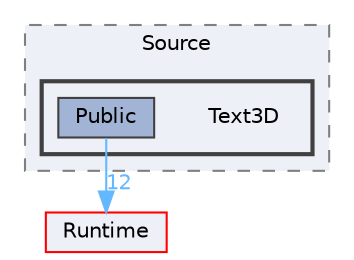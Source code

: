 digraph "Text3D"
{
 // INTERACTIVE_SVG=YES
 // LATEX_PDF_SIZE
  bgcolor="transparent";
  edge [fontname=Helvetica,fontsize=10,labelfontname=Helvetica,labelfontsize=10];
  node [fontname=Helvetica,fontsize=10,shape=box,height=0.2,width=0.4];
  compound=true
  subgraph clusterdir_211bae6ed2ad633b210198f930192775 {
    graph [ bgcolor="#edf0f7", pencolor="grey50", label="Source", fontname=Helvetica,fontsize=10 style="filled,dashed", URL="dir_211bae6ed2ad633b210198f930192775.html",tooltip=""]
  subgraph clusterdir_28dd420329be2774dcd27626981df33e {
    graph [ bgcolor="#edf0f7", pencolor="grey25", label="", fontname=Helvetica,fontsize=10 style="filled,bold", URL="dir_28dd420329be2774dcd27626981df33e.html",tooltip=""]
    dir_28dd420329be2774dcd27626981df33e [shape=plaintext, label="Text3D"];
  dir_1d3fc90b52e3a28a1083d1de47afcea9 [label="Public", fillcolor="#a2b4d6", color="grey25", style="filled", URL="dir_1d3fc90b52e3a28a1083d1de47afcea9.html",tooltip=""];
  }
  }
  dir_7536b172fbd480bfd146a1b1acd6856b [label="Runtime", fillcolor="#edf0f7", color="red", style="filled", URL="dir_7536b172fbd480bfd146a1b1acd6856b.html",tooltip=""];
  dir_1d3fc90b52e3a28a1083d1de47afcea9->dir_7536b172fbd480bfd146a1b1acd6856b [headlabel="12", labeldistance=1.5 headhref="dir_000826_000984.html" href="dir_000826_000984.html" color="steelblue1" fontcolor="steelblue1"];
}
